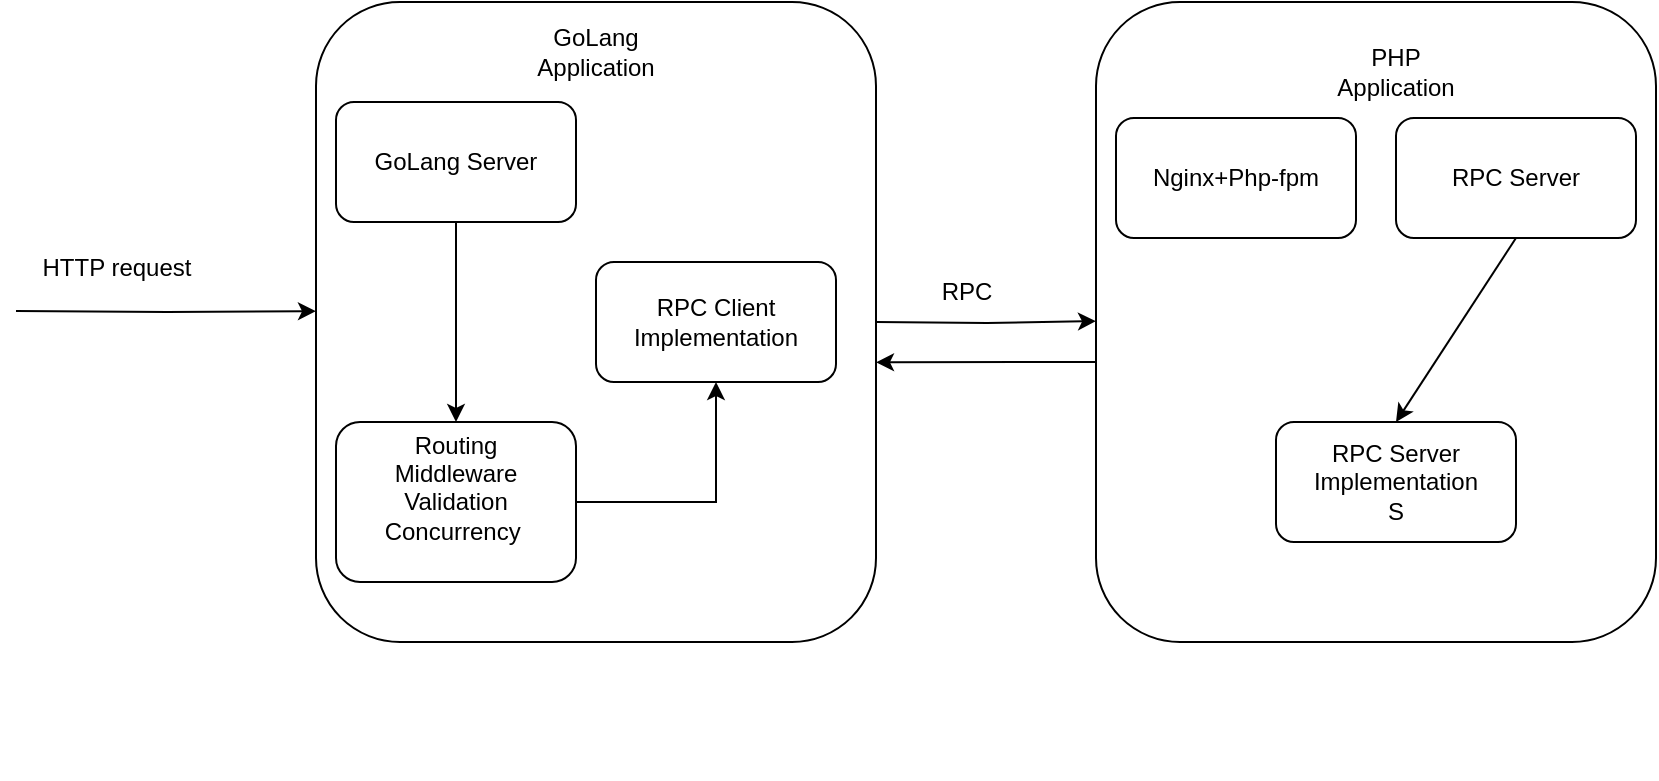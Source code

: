 <mxfile version="21.6.8" type="github">
  <diagram name="Page-0" id="Page-0">
    <mxGraphModel dx="1194" dy="617" grid="1" gridSize="10" guides="1" tooltips="1" connect="1" arrows="1" fold="1" page="1" pageScale="1" pageWidth="1547" pageHeight="768" math="0" shadow="0">
      <root>
        <mxCell id="0" />
        <mxCell id="1" parent="0" />
        <mxCell id="IQwMRkZfNkopr5tzb5jn-18" style="edgeStyle=orthogonalEdgeStyle;rounded=0;orthogonalLoop=1;jettySize=auto;html=1;exitX=0.5;exitY=1;exitDx=0;exitDy=0;" parent="1" edge="1">
          <mxGeometry relative="1" as="geometry">
            <mxPoint x="200" y="460" as="sourcePoint" />
            <mxPoint x="200" y="460" as="targetPoint" />
          </mxGeometry>
        </mxCell>
        <mxCell id="IQwMRkZfNkopr5tzb5jn-40" style="edgeStyle=orthogonalEdgeStyle;rounded=0;orthogonalLoop=1;jettySize=auto;html=1;entryX=0;entryY=0.542;entryDx=0;entryDy=0;entryPerimeter=0;" parent="1" edge="1">
          <mxGeometry relative="1" as="geometry">
            <mxPoint x="160" y="234.58" as="targetPoint" />
            <mxPoint x="10" y="234.5" as="sourcePoint" />
          </mxGeometry>
        </mxCell>
        <mxCell id="IQwMRkZfNkopr5tzb5jn-38" value="&lt;b&gt;&amp;nbsp;&lt;/b&gt;" style="rounded=1;whiteSpace=wrap;html=1;" parent="1" vertex="1">
          <mxGeometry x="160" y="80" width="280" height="320" as="geometry" />
        </mxCell>
        <mxCell id="IQwMRkZfNkopr5tzb5jn-44" value="HTTP request" style="text;html=1;align=center;verticalAlign=middle;resizable=0;points=[];autosize=1;strokeColor=none;fillColor=none;" parent="1" vertex="1">
          <mxGeometry x="10" y="198" width="100" height="30" as="geometry" />
        </mxCell>
        <mxCell id="S0CbOoUuPFT3NwawpBFu-16" style="edgeStyle=orthogonalEdgeStyle;rounded=0;orthogonalLoop=1;jettySize=auto;html=1;exitX=1;exitY=0.5;exitDx=0;exitDy=0;entryX=0.5;entryY=1;entryDx=0;entryDy=0;" parent="1" source="S0CbOoUuPFT3NwawpBFu-7" target="S0CbOoUuPFT3NwawpBFu-9" edge="1">
          <mxGeometry relative="1" as="geometry" />
        </mxCell>
        <mxCell id="S0CbOoUuPFT3NwawpBFu-7" value="Routing&lt;br style=&quot;border-color: var(--border-color);&quot;&gt;Middleware&lt;br&gt;Validation&lt;br style=&quot;border-color: var(--border-color);&quot;&gt;Concurrency&amp;nbsp;&lt;br&gt;&amp;nbsp;" style="rounded=1;whiteSpace=wrap;html=1;" parent="1" vertex="1">
          <mxGeometry x="170" y="290" width="120" height="80" as="geometry" />
        </mxCell>
        <mxCell id="S0CbOoUuPFT3NwawpBFu-8" value="GoLang Server" style="rounded=1;whiteSpace=wrap;html=1;" parent="1" vertex="1">
          <mxGeometry x="170" y="130" width="120" height="60" as="geometry" />
        </mxCell>
        <mxCell id="S0CbOoUuPFT3NwawpBFu-9" value="RPC Client&lt;br&gt;Implementation" style="rounded=1;whiteSpace=wrap;html=1;" parent="1" vertex="1">
          <mxGeometry x="300" y="210" width="120" height="60" as="geometry" />
        </mxCell>
        <mxCell id="S0CbOoUuPFT3NwawpBFu-10" value="" style="rounded=1;whiteSpace=wrap;html=1;" parent="1" vertex="1">
          <mxGeometry x="550" y="80" width="280" height="320" as="geometry" />
        </mxCell>
        <mxCell id="S0CbOoUuPFT3NwawpBFu-11" style="edgeStyle=orthogonalEdgeStyle;rounded=0;orthogonalLoop=1;jettySize=auto;html=1;entryX=0;entryY=0.542;entryDx=0;entryDy=0;entryPerimeter=0;" parent="1" edge="1">
          <mxGeometry relative="1" as="geometry">
            <mxPoint x="550" y="239.58" as="targetPoint" />
            <mxPoint x="440" y="240" as="sourcePoint" />
          </mxGeometry>
        </mxCell>
        <mxCell id="S0CbOoUuPFT3NwawpBFu-12" value="RPC" style="text;html=1;align=center;verticalAlign=middle;resizable=0;points=[];autosize=1;strokeColor=none;fillColor=none;" parent="1" vertex="1">
          <mxGeometry x="460" y="210" width="50" height="30" as="geometry" />
        </mxCell>
        <mxCell id="S0CbOoUuPFT3NwawpBFu-13" value="" style="endArrow=classic;html=1;rounded=0;exitX=0.5;exitY=1;exitDx=0;exitDy=0;entryX=0.5;entryY=0;entryDx=0;entryDy=0;" parent="1" source="S0CbOoUuPFT3NwawpBFu-8" target="S0CbOoUuPFT3NwawpBFu-7" edge="1">
          <mxGeometry width="50" height="50" relative="1" as="geometry">
            <mxPoint x="580" y="350" as="sourcePoint" />
            <mxPoint x="630" y="300" as="targetPoint" />
          </mxGeometry>
        </mxCell>
        <mxCell id="S0CbOoUuPFT3NwawpBFu-19" value="GoLang Application" style="text;html=1;strokeColor=none;fillColor=none;align=center;verticalAlign=middle;whiteSpace=wrap;rounded=0;" parent="1" vertex="1">
          <mxGeometry x="270" y="90" width="60" height="30" as="geometry" />
        </mxCell>
        <mxCell id="S0CbOoUuPFT3NwawpBFu-20" value="PHP Application" style="text;html=1;strokeColor=none;fillColor=none;align=center;verticalAlign=middle;whiteSpace=wrap;rounded=0;" parent="1" vertex="1">
          <mxGeometry x="670" y="100" width="60" height="30" as="geometry" />
        </mxCell>
        <mxCell id="S0CbOoUuPFT3NwawpBFu-21" value="RPC Server" style="rounded=1;whiteSpace=wrap;html=1;" parent="1" vertex="1">
          <mxGeometry x="700" y="138" width="120" height="60" as="geometry" />
        </mxCell>
        <mxCell id="S0CbOoUuPFT3NwawpBFu-22" value="" style="endArrow=classic;html=1;rounded=0;entryX=1;entryY=0.563;entryDx=0;entryDy=0;entryPerimeter=0;" parent="1" target="IQwMRkZfNkopr5tzb5jn-38" edge="1">
          <mxGeometry width="50" height="50" relative="1" as="geometry">
            <mxPoint x="550" y="260" as="sourcePoint" />
            <mxPoint x="630" y="300" as="targetPoint" />
          </mxGeometry>
        </mxCell>
        <mxCell id="S0CbOoUuPFT3NwawpBFu-23" value="RPC Server Implementation&lt;br&gt;S" style="rounded=1;whiteSpace=wrap;html=1;" parent="1" vertex="1">
          <mxGeometry x="640" y="290" width="120" height="60" as="geometry" />
        </mxCell>
        <mxCell id="S0CbOoUuPFT3NwawpBFu-24" value="" style="endArrow=classic;html=1;rounded=0;exitX=0.5;exitY=1;exitDx=0;exitDy=0;entryX=0.5;entryY=0;entryDx=0;entryDy=0;" parent="1" source="S0CbOoUuPFT3NwawpBFu-21" target="S0CbOoUuPFT3NwawpBFu-23" edge="1">
          <mxGeometry width="50" height="50" relative="1" as="geometry">
            <mxPoint x="580" y="350" as="sourcePoint" />
            <mxPoint x="630" y="300" as="targetPoint" />
          </mxGeometry>
        </mxCell>
        <mxCell id="72ordWhHQH1GhUy5wvvK-1" value="Nginx+Php-fpm" style="rounded=1;whiteSpace=wrap;html=1;" parent="1" vertex="1">
          <mxGeometry x="560" y="138" width="120" height="60" as="geometry" />
        </mxCell>
      </root>
    </mxGraphModel>
  </diagram>
</mxfile>
